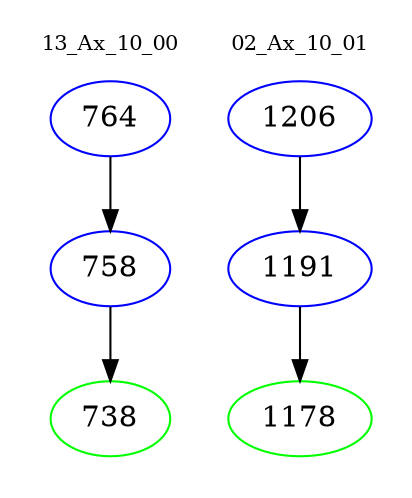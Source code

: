 digraph{
subgraph cluster_0 {
color = white
label = "13_Ax_10_00";
fontsize=10;
T0_764 [label="764", color="blue"]
T0_764 -> T0_758 [color="black"]
T0_758 [label="758", color="blue"]
T0_758 -> T0_738 [color="black"]
T0_738 [label="738", color="green"]
}
subgraph cluster_1 {
color = white
label = "02_Ax_10_01";
fontsize=10;
T1_1206 [label="1206", color="blue"]
T1_1206 -> T1_1191 [color="black"]
T1_1191 [label="1191", color="blue"]
T1_1191 -> T1_1178 [color="black"]
T1_1178 [label="1178", color="green"]
}
}

